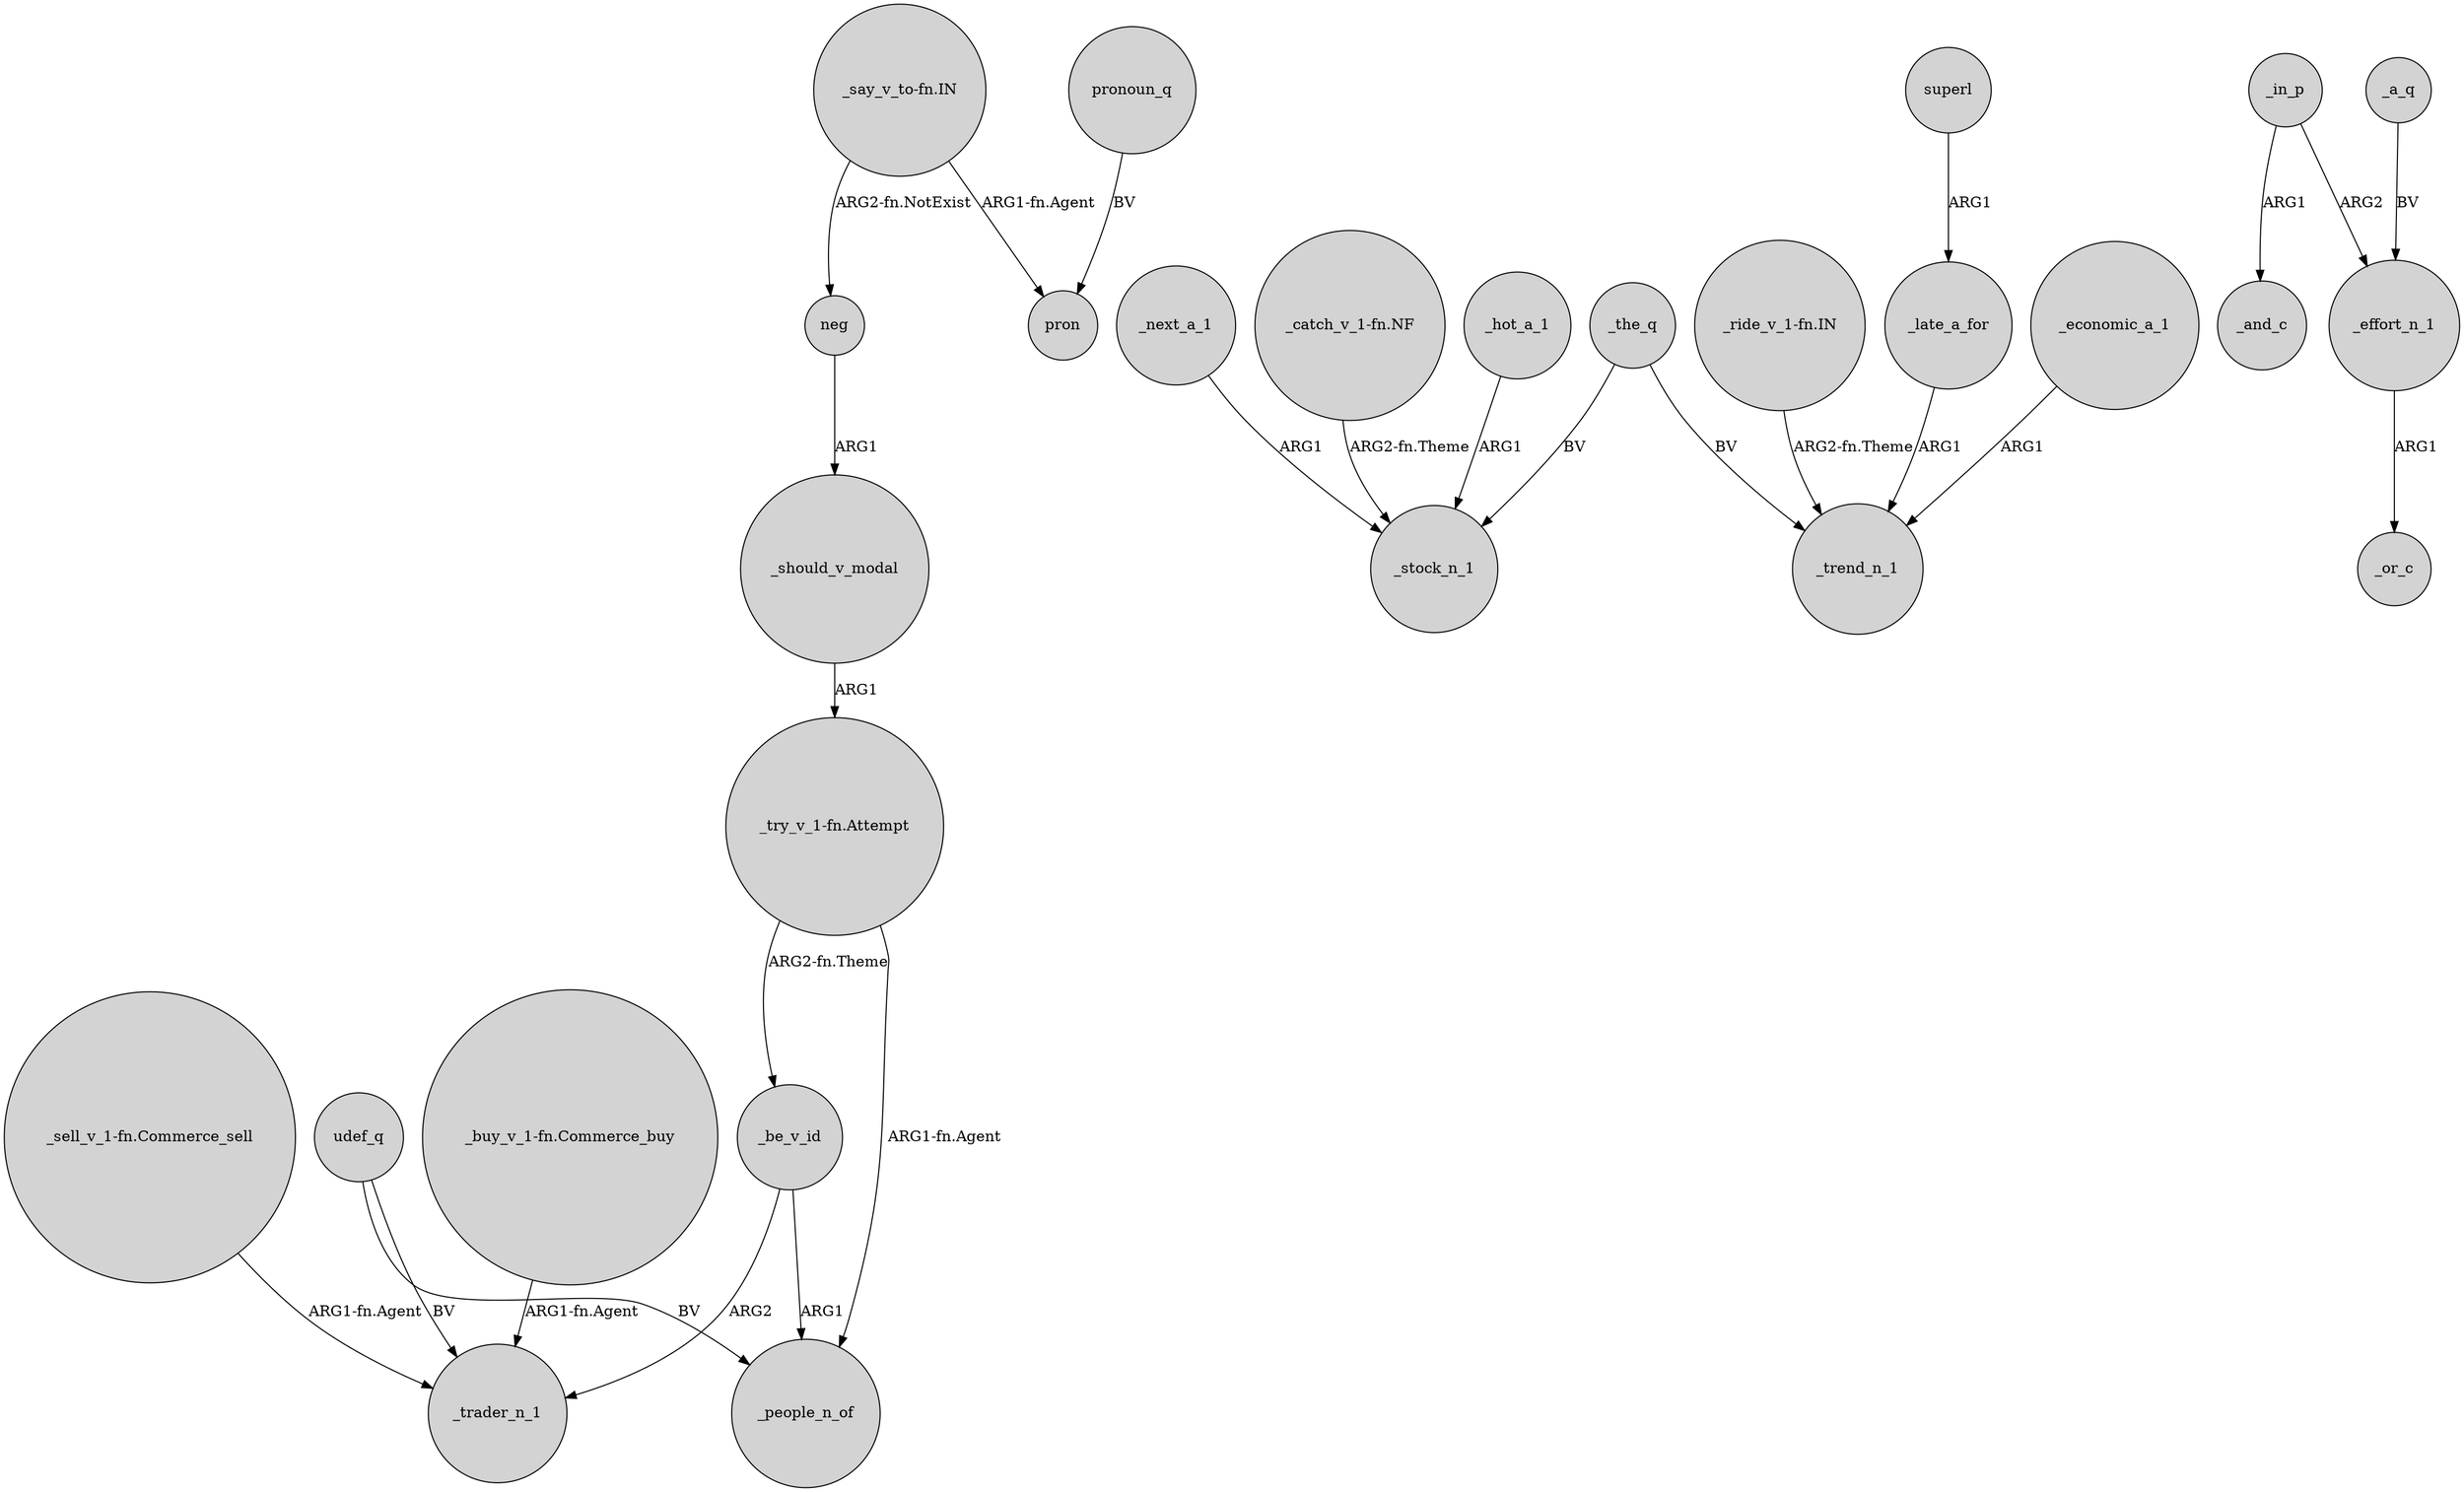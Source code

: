digraph {
	node [shape=circle style=filled]
	_should_v_modal -> "_try_v_1-fn.Attempt" [label=ARG1]
	_be_v_id -> _trader_n_1 [label=ARG2]
	"_try_v_1-fn.Attempt" -> _people_n_of [label="ARG1-fn.Agent"]
	"_buy_v_1-fn.Commerce_buy" -> _trader_n_1 [label="ARG1-fn.Agent"]
	_next_a_1 -> _stock_n_1 [label=ARG1]
	neg -> _should_v_modal [label=ARG1]
	udef_q -> _trader_n_1 [label=BV]
	_in_p -> _effort_n_1 [label=ARG2]
	_the_q -> _stock_n_1 [label=BV]
	"_ride_v_1-fn.IN" -> _trend_n_1 [label="ARG2-fn.Theme"]
	_be_v_id -> _people_n_of [label=ARG1]
	superl -> _late_a_for [label=ARG1]
	_effort_n_1 -> _or_c [label=ARG1]
	pronoun_q -> pron [label=BV]
	udef_q -> _people_n_of [label=BV]
	_the_q -> _trend_n_1 [label=BV]
	_economic_a_1 -> _trend_n_1 [label=ARG1]
	_in_p -> _and_c [label=ARG1]
	"_catch_v_1-fn.NF" -> _stock_n_1 [label="ARG2-fn.Theme"]
	_a_q -> _effort_n_1 [label=BV]
	"_say_v_to-fn.IN" -> pron [label="ARG1-fn.Agent"]
	"_try_v_1-fn.Attempt" -> _be_v_id [label="ARG2-fn.Theme"]
	"_sell_v_1-fn.Commerce_sell" -> _trader_n_1 [label="ARG1-fn.Agent"]
	"_say_v_to-fn.IN" -> neg [label="ARG2-fn.NotExist"]
	_late_a_for -> _trend_n_1 [label=ARG1]
	_hot_a_1 -> _stock_n_1 [label=ARG1]
}

